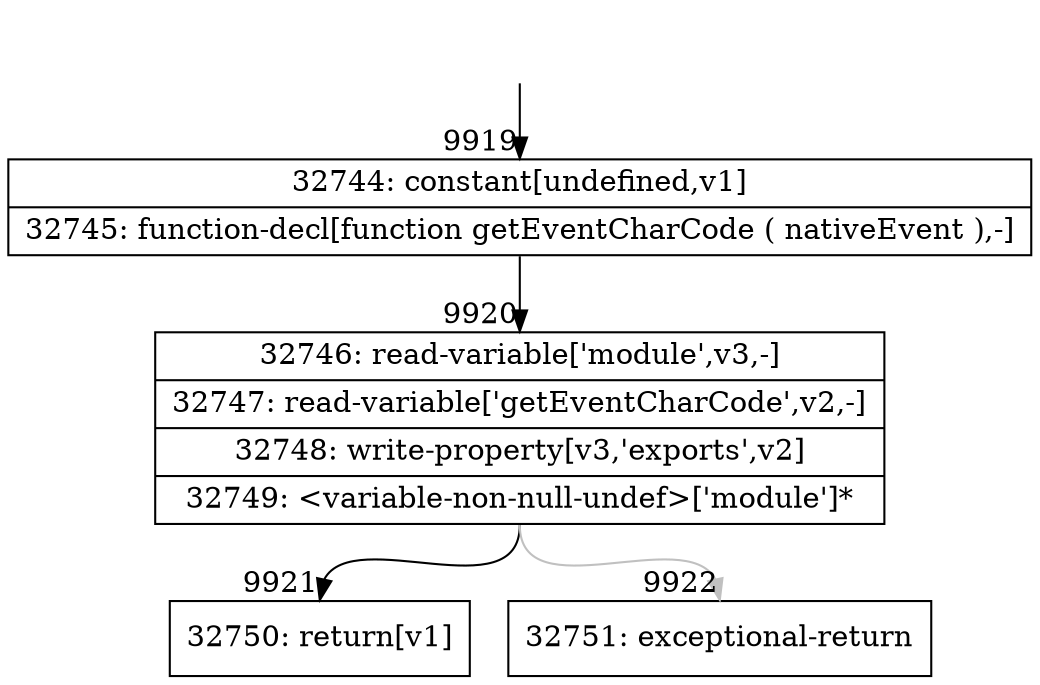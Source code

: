 digraph {
rankdir="TD"
BB_entry738[shape=none,label=""];
BB_entry738 -> BB9919 [tailport=s, headport=n, headlabel="    9919"]
BB9919 [shape=record label="{32744: constant[undefined,v1]|32745: function-decl[function getEventCharCode ( nativeEvent ),-]}" ] 
BB9919 -> BB9920 [tailport=s, headport=n, headlabel="      9920"]
BB9920 [shape=record label="{32746: read-variable['module',v3,-]|32747: read-variable['getEventCharCode',v2,-]|32748: write-property[v3,'exports',v2]|32749: \<variable-non-null-undef\>['module']*}" ] 
BB9920 -> BB9921 [tailport=s, headport=n, headlabel="      9921"]
BB9920 -> BB9922 [tailport=s, headport=n, color=gray, headlabel="      9922"]
BB9921 [shape=record label="{32750: return[v1]}" ] 
BB9922 [shape=record label="{32751: exceptional-return}" ] 
//#$~ 17649
}
